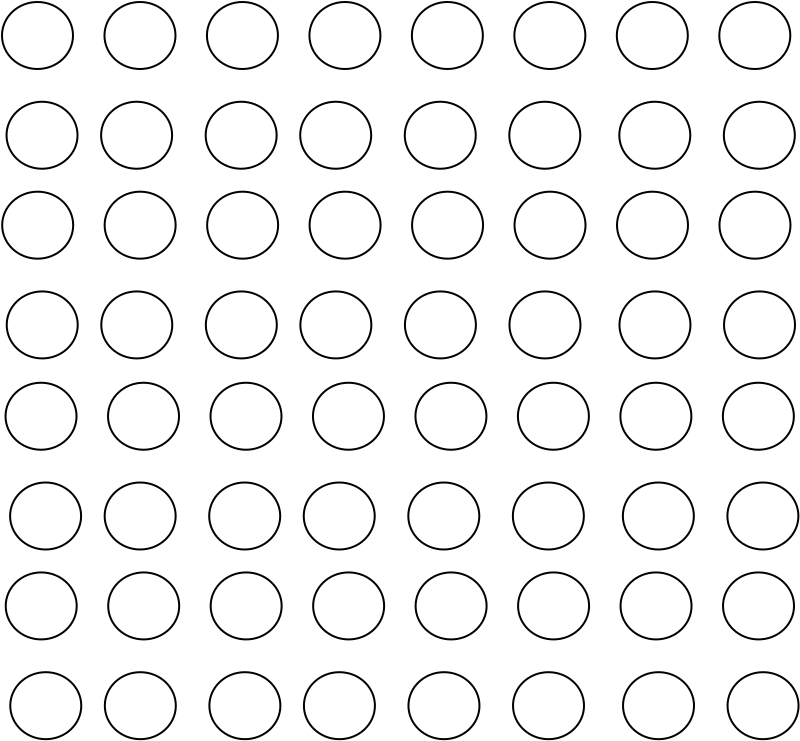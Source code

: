 <?xml version="1.0" encoding="UTF-8"?>
<dia:diagram xmlns:dia="http://www.lysator.liu.se/~alla/dia/">
  <dia:layer name="Background" visible="true" active="true">
    <dia:object type="Standard - Ellipse" version="0" id="O0">
      <dia:attribute name="obj_pos">
        <dia:point val="14.05,3.513"/>
      </dia:attribute>
      <dia:attribute name="obj_bb">
        <dia:rectangle val="14,3.462;17.65,6.912"/>
      </dia:attribute>
      <dia:attribute name="elem_corner">
        <dia:point val="14.05,3.513"/>
      </dia:attribute>
      <dia:attribute name="elem_width">
        <dia:real val="3.55"/>
      </dia:attribute>
      <dia:attribute name="elem_height">
        <dia:real val="3.35"/>
      </dia:attribute>
    </dia:object>
    <dia:object type="Standard - Ellipse" version="0" id="O1">
      <dia:attribute name="obj_pos">
        <dia:point val="19.174,3.513"/>
      </dia:attribute>
      <dia:attribute name="obj_bb">
        <dia:rectangle val="19.124,3.462;22.774,6.912"/>
      </dia:attribute>
      <dia:attribute name="elem_corner">
        <dia:point val="19.174,3.513"/>
      </dia:attribute>
      <dia:attribute name="elem_width">
        <dia:real val="3.55"/>
      </dia:attribute>
      <dia:attribute name="elem_height">
        <dia:real val="3.35"/>
      </dia:attribute>
    </dia:object>
    <dia:object type="Standard - Ellipse" version="0" id="O2">
      <dia:attribute name="obj_pos">
        <dia:point val="24.297,3.513"/>
      </dia:attribute>
      <dia:attribute name="obj_bb">
        <dia:rectangle val="24.247,3.462;27.897,6.912"/>
      </dia:attribute>
      <dia:attribute name="elem_corner">
        <dia:point val="24.297,3.513"/>
      </dia:attribute>
      <dia:attribute name="elem_width">
        <dia:real val="3.55"/>
      </dia:attribute>
      <dia:attribute name="elem_height">
        <dia:real val="3.35"/>
      </dia:attribute>
    </dia:object>
    <dia:object type="Standard - Ellipse" version="0" id="O3">
      <dia:attribute name="obj_pos">
        <dia:point val="29.421,3.513"/>
      </dia:attribute>
      <dia:attribute name="obj_bb">
        <dia:rectangle val="29.371,3.462;33.021,6.912"/>
      </dia:attribute>
      <dia:attribute name="elem_corner">
        <dia:point val="29.421,3.513"/>
      </dia:attribute>
      <dia:attribute name="elem_width">
        <dia:real val="3.55"/>
      </dia:attribute>
      <dia:attribute name="elem_height">
        <dia:real val="3.35"/>
      </dia:attribute>
    </dia:object>
    <dia:object type="Standard - Ellipse" version="0" id="O4">
      <dia:attribute name="obj_pos">
        <dia:point val="34.544,3.513"/>
      </dia:attribute>
      <dia:attribute name="obj_bb">
        <dia:rectangle val="34.494,3.462;38.144,6.912"/>
      </dia:attribute>
      <dia:attribute name="elem_corner">
        <dia:point val="34.544,3.513"/>
      </dia:attribute>
      <dia:attribute name="elem_width">
        <dia:real val="3.55"/>
      </dia:attribute>
      <dia:attribute name="elem_height">
        <dia:real val="3.35"/>
      </dia:attribute>
    </dia:object>
    <dia:object type="Standard - Ellipse" version="0" id="O5">
      <dia:attribute name="obj_pos">
        <dia:point val="39.668,3.513"/>
      </dia:attribute>
      <dia:attribute name="obj_bb">
        <dia:rectangle val="39.618,3.462;43.268,6.912"/>
      </dia:attribute>
      <dia:attribute name="elem_corner">
        <dia:point val="39.668,3.513"/>
      </dia:attribute>
      <dia:attribute name="elem_width">
        <dia:real val="3.55"/>
      </dia:attribute>
      <dia:attribute name="elem_height">
        <dia:real val="3.35"/>
      </dia:attribute>
    </dia:object>
    <dia:object type="Standard - Ellipse" version="0" id="O6">
      <dia:attribute name="obj_pos">
        <dia:point val="44.791,3.513"/>
      </dia:attribute>
      <dia:attribute name="obj_bb">
        <dia:rectangle val="44.741,3.462;48.391,6.912"/>
      </dia:attribute>
      <dia:attribute name="elem_corner">
        <dia:point val="44.791,3.513"/>
      </dia:attribute>
      <dia:attribute name="elem_width">
        <dia:real val="3.55"/>
      </dia:attribute>
      <dia:attribute name="elem_height">
        <dia:real val="3.35"/>
      </dia:attribute>
    </dia:object>
    <dia:object type="Standard - Ellipse" version="0" id="O7">
      <dia:attribute name="obj_pos">
        <dia:point val="49.915,3.513"/>
      </dia:attribute>
      <dia:attribute name="obj_bb">
        <dia:rectangle val="49.865,3.462;53.515,6.912"/>
      </dia:attribute>
      <dia:attribute name="elem_corner">
        <dia:point val="49.915,3.513"/>
      </dia:attribute>
      <dia:attribute name="elem_width">
        <dia:real val="3.55"/>
      </dia:attribute>
      <dia:attribute name="elem_height">
        <dia:real val="3.35"/>
      </dia:attribute>
    </dia:object>
    <dia:object type="Standard - Ellipse" version="0" id="O8">
      <dia:attribute name="obj_pos">
        <dia:point val="14.277,8.5"/>
      </dia:attribute>
      <dia:attribute name="obj_bb">
        <dia:rectangle val="14.227,8.45;17.878,11.9"/>
      </dia:attribute>
      <dia:attribute name="elem_corner">
        <dia:point val="14.277,8.5"/>
      </dia:attribute>
      <dia:attribute name="elem_width">
        <dia:real val="3.55"/>
      </dia:attribute>
      <dia:attribute name="elem_height">
        <dia:real val="3.35"/>
      </dia:attribute>
    </dia:object>
    <dia:object type="Standard - Ellipse" version="0" id="O9">
      <dia:attribute name="obj_pos">
        <dia:point val="19.005,8.5"/>
      </dia:attribute>
      <dia:attribute name="obj_bb">
        <dia:rectangle val="18.955,8.45;22.605,11.9"/>
      </dia:attribute>
      <dia:attribute name="elem_corner">
        <dia:point val="19.005,8.5"/>
      </dia:attribute>
      <dia:attribute name="elem_width">
        <dia:real val="3.55"/>
      </dia:attribute>
      <dia:attribute name="elem_height">
        <dia:real val="3.35"/>
      </dia:attribute>
    </dia:object>
    <dia:object type="Standard - Ellipse" version="0" id="O10">
      <dia:attribute name="obj_pos">
        <dia:point val="24.233,8.5"/>
      </dia:attribute>
      <dia:attribute name="obj_bb">
        <dia:rectangle val="24.183,8.45;27.832,11.9"/>
      </dia:attribute>
      <dia:attribute name="elem_corner">
        <dia:point val="24.233,8.5"/>
      </dia:attribute>
      <dia:attribute name="elem_width">
        <dia:real val="3.55"/>
      </dia:attribute>
      <dia:attribute name="elem_height">
        <dia:real val="3.35"/>
      </dia:attribute>
    </dia:object>
    <dia:object type="Standard - Ellipse" version="0" id="O11">
      <dia:attribute name="obj_pos">
        <dia:point val="28.96,8.5"/>
      </dia:attribute>
      <dia:attribute name="obj_bb">
        <dia:rectangle val="28.91,8.45;32.56,11.9"/>
      </dia:attribute>
      <dia:attribute name="elem_corner">
        <dia:point val="28.96,8.5"/>
      </dia:attribute>
      <dia:attribute name="elem_width">
        <dia:real val="3.55"/>
      </dia:attribute>
      <dia:attribute name="elem_height">
        <dia:real val="3.35"/>
      </dia:attribute>
    </dia:object>
    <dia:object type="Standard - Ellipse" version="0" id="O12">
      <dia:attribute name="obj_pos">
        <dia:point val="34.188,8.5"/>
      </dia:attribute>
      <dia:attribute name="obj_bb">
        <dia:rectangle val="34.138,8.45;37.788,11.9"/>
      </dia:attribute>
      <dia:attribute name="elem_corner">
        <dia:point val="34.188,8.5"/>
      </dia:attribute>
      <dia:attribute name="elem_width">
        <dia:real val="3.55"/>
      </dia:attribute>
      <dia:attribute name="elem_height">
        <dia:real val="3.35"/>
      </dia:attribute>
    </dia:object>
    <dia:object type="Standard - Ellipse" version="0" id="O13">
      <dia:attribute name="obj_pos">
        <dia:point val="39.415,8.5"/>
      </dia:attribute>
      <dia:attribute name="obj_bb">
        <dia:rectangle val="39.365,8.45;43.015,11.9"/>
      </dia:attribute>
      <dia:attribute name="elem_corner">
        <dia:point val="39.415,8.5"/>
      </dia:attribute>
      <dia:attribute name="elem_width">
        <dia:real val="3.55"/>
      </dia:attribute>
      <dia:attribute name="elem_height">
        <dia:real val="3.35"/>
      </dia:attribute>
    </dia:object>
    <dia:object type="Standard - Ellipse" version="0" id="O14">
      <dia:attribute name="obj_pos">
        <dia:point val="44.915,8.5"/>
      </dia:attribute>
      <dia:attribute name="obj_bb">
        <dia:rectangle val="44.865,8.45;48.515,11.9"/>
      </dia:attribute>
      <dia:attribute name="elem_corner">
        <dia:point val="44.915,8.5"/>
      </dia:attribute>
      <dia:attribute name="elem_width">
        <dia:real val="3.55"/>
      </dia:attribute>
      <dia:attribute name="elem_height">
        <dia:real val="3.35"/>
      </dia:attribute>
    </dia:object>
    <dia:object type="Standard - Ellipse" version="0" id="O15">
      <dia:attribute name="obj_pos">
        <dia:point val="50.142,8.5"/>
      </dia:attribute>
      <dia:attribute name="obj_bb">
        <dia:rectangle val="50.093,8.45;53.742,11.9"/>
      </dia:attribute>
      <dia:attribute name="elem_corner">
        <dia:point val="50.142,8.5"/>
      </dia:attribute>
      <dia:attribute name="elem_width">
        <dia:real val="3.55"/>
      </dia:attribute>
      <dia:attribute name="elem_height">
        <dia:real val="3.35"/>
      </dia:attribute>
    </dia:object>
    <dia:object type="Standard - Ellipse" version="0" id="O16">
      <dia:attribute name="obj_pos">
        <dia:point val="14.059,12.997"/>
      </dia:attribute>
      <dia:attribute name="obj_bb">
        <dia:rectangle val="14.008,12.947;17.659,16.397"/>
      </dia:attribute>
      <dia:attribute name="elem_corner">
        <dia:point val="14.059,12.997"/>
      </dia:attribute>
      <dia:attribute name="elem_width">
        <dia:real val="3.55"/>
      </dia:attribute>
      <dia:attribute name="elem_height">
        <dia:real val="3.35"/>
      </dia:attribute>
    </dia:object>
    <dia:object type="Standard - Ellipse" version="0" id="O17">
      <dia:attribute name="obj_pos">
        <dia:point val="19.182,12.997"/>
      </dia:attribute>
      <dia:attribute name="obj_bb">
        <dia:rectangle val="19.132,12.947;22.782,16.397"/>
      </dia:attribute>
      <dia:attribute name="elem_corner">
        <dia:point val="19.182,12.997"/>
      </dia:attribute>
      <dia:attribute name="elem_width">
        <dia:real val="3.55"/>
      </dia:attribute>
      <dia:attribute name="elem_height">
        <dia:real val="3.35"/>
      </dia:attribute>
    </dia:object>
    <dia:object type="Standard - Ellipse" version="0" id="O18">
      <dia:attribute name="obj_pos">
        <dia:point val="24.306,12.997"/>
      </dia:attribute>
      <dia:attribute name="obj_bb">
        <dia:rectangle val="24.256,12.947;27.906,16.397"/>
      </dia:attribute>
      <dia:attribute name="elem_corner">
        <dia:point val="24.306,12.997"/>
      </dia:attribute>
      <dia:attribute name="elem_width">
        <dia:real val="3.55"/>
      </dia:attribute>
      <dia:attribute name="elem_height">
        <dia:real val="3.35"/>
      </dia:attribute>
    </dia:object>
    <dia:object type="Standard - Ellipse" version="0" id="O19">
      <dia:attribute name="obj_pos">
        <dia:point val="29.429,12.997"/>
      </dia:attribute>
      <dia:attribute name="obj_bb">
        <dia:rectangle val="29.379,12.947;33.029,16.397"/>
      </dia:attribute>
      <dia:attribute name="elem_corner">
        <dia:point val="29.429,12.997"/>
      </dia:attribute>
      <dia:attribute name="elem_width">
        <dia:real val="3.55"/>
      </dia:attribute>
      <dia:attribute name="elem_height">
        <dia:real val="3.35"/>
      </dia:attribute>
    </dia:object>
    <dia:object type="Standard - Ellipse" version="0" id="O20">
      <dia:attribute name="obj_pos">
        <dia:point val="34.553,12.997"/>
      </dia:attribute>
      <dia:attribute name="obj_bb">
        <dia:rectangle val="34.503,12.947;38.153,16.397"/>
      </dia:attribute>
      <dia:attribute name="elem_corner">
        <dia:point val="34.553,12.997"/>
      </dia:attribute>
      <dia:attribute name="elem_width">
        <dia:real val="3.55"/>
      </dia:attribute>
      <dia:attribute name="elem_height">
        <dia:real val="3.35"/>
      </dia:attribute>
    </dia:object>
    <dia:object type="Standard - Ellipse" version="0" id="O21">
      <dia:attribute name="obj_pos">
        <dia:point val="39.676,12.997"/>
      </dia:attribute>
      <dia:attribute name="obj_bb">
        <dia:rectangle val="39.626,12.947;43.276,16.397"/>
      </dia:attribute>
      <dia:attribute name="elem_corner">
        <dia:point val="39.676,12.997"/>
      </dia:attribute>
      <dia:attribute name="elem_width">
        <dia:real val="3.55"/>
      </dia:attribute>
      <dia:attribute name="elem_height">
        <dia:real val="3.35"/>
      </dia:attribute>
    </dia:object>
    <dia:object type="Standard - Ellipse" version="0" id="O22">
      <dia:attribute name="obj_pos">
        <dia:point val="44.8,12.997"/>
      </dia:attribute>
      <dia:attribute name="obj_bb">
        <dia:rectangle val="44.75,12.947;48.4,16.397"/>
      </dia:attribute>
      <dia:attribute name="elem_corner">
        <dia:point val="44.8,12.997"/>
      </dia:attribute>
      <dia:attribute name="elem_width">
        <dia:real val="3.55"/>
      </dia:attribute>
      <dia:attribute name="elem_height">
        <dia:real val="3.35"/>
      </dia:attribute>
    </dia:object>
    <dia:object type="Standard - Ellipse" version="0" id="O23">
      <dia:attribute name="obj_pos">
        <dia:point val="49.923,12.997"/>
      </dia:attribute>
      <dia:attribute name="obj_bb">
        <dia:rectangle val="49.873,12.947;53.523,16.397"/>
      </dia:attribute>
      <dia:attribute name="elem_corner">
        <dia:point val="49.923,12.997"/>
      </dia:attribute>
      <dia:attribute name="elem_width">
        <dia:real val="3.55"/>
      </dia:attribute>
      <dia:attribute name="elem_height">
        <dia:real val="3.35"/>
      </dia:attribute>
    </dia:object>
    <dia:object type="Standard - Ellipse" version="0" id="O24">
      <dia:attribute name="obj_pos">
        <dia:point val="14.286,17.984"/>
      </dia:attribute>
      <dia:attribute name="obj_bb">
        <dia:rectangle val="14.236,17.934;17.886,21.384"/>
      </dia:attribute>
      <dia:attribute name="elem_corner">
        <dia:point val="14.286,17.984"/>
      </dia:attribute>
      <dia:attribute name="elem_width">
        <dia:real val="3.55"/>
      </dia:attribute>
      <dia:attribute name="elem_height">
        <dia:real val="3.35"/>
      </dia:attribute>
    </dia:object>
    <dia:object type="Standard - Ellipse" version="0" id="O25">
      <dia:attribute name="obj_pos">
        <dia:point val="19.014,17.984"/>
      </dia:attribute>
      <dia:attribute name="obj_bb">
        <dia:rectangle val="18.963,17.934;22.613,21.384"/>
      </dia:attribute>
      <dia:attribute name="elem_corner">
        <dia:point val="19.014,17.984"/>
      </dia:attribute>
      <dia:attribute name="elem_width">
        <dia:real val="3.55"/>
      </dia:attribute>
      <dia:attribute name="elem_height">
        <dia:real val="3.35"/>
      </dia:attribute>
    </dia:object>
    <dia:object type="Standard - Ellipse" version="0" id="O26">
      <dia:attribute name="obj_pos">
        <dia:point val="24.241,17.984"/>
      </dia:attribute>
      <dia:attribute name="obj_bb">
        <dia:rectangle val="24.191,17.934;27.841,21.384"/>
      </dia:attribute>
      <dia:attribute name="elem_corner">
        <dia:point val="24.241,17.984"/>
      </dia:attribute>
      <dia:attribute name="elem_width">
        <dia:real val="3.55"/>
      </dia:attribute>
      <dia:attribute name="elem_height">
        <dia:real val="3.35"/>
      </dia:attribute>
    </dia:object>
    <dia:object type="Standard - Ellipse" version="0" id="O27">
      <dia:attribute name="obj_pos">
        <dia:point val="28.968,17.984"/>
      </dia:attribute>
      <dia:attribute name="obj_bb">
        <dia:rectangle val="28.919,17.934;32.569,21.384"/>
      </dia:attribute>
      <dia:attribute name="elem_corner">
        <dia:point val="28.968,17.984"/>
      </dia:attribute>
      <dia:attribute name="elem_width">
        <dia:real val="3.55"/>
      </dia:attribute>
      <dia:attribute name="elem_height">
        <dia:real val="3.35"/>
      </dia:attribute>
    </dia:object>
    <dia:object type="Standard - Ellipse" version="0" id="O28">
      <dia:attribute name="obj_pos">
        <dia:point val="34.196,17.984"/>
      </dia:attribute>
      <dia:attribute name="obj_bb">
        <dia:rectangle val="34.146,17.934;37.796,21.384"/>
      </dia:attribute>
      <dia:attribute name="elem_corner">
        <dia:point val="34.196,17.984"/>
      </dia:attribute>
      <dia:attribute name="elem_width">
        <dia:real val="3.55"/>
      </dia:attribute>
      <dia:attribute name="elem_height">
        <dia:real val="3.35"/>
      </dia:attribute>
    </dia:object>
    <dia:object type="Standard - Ellipse" version="0" id="O29">
      <dia:attribute name="obj_pos">
        <dia:point val="39.423,17.984"/>
      </dia:attribute>
      <dia:attribute name="obj_bb">
        <dia:rectangle val="39.373,17.934;43.023,21.384"/>
      </dia:attribute>
      <dia:attribute name="elem_corner">
        <dia:point val="39.423,17.984"/>
      </dia:attribute>
      <dia:attribute name="elem_width">
        <dia:real val="3.55"/>
      </dia:attribute>
      <dia:attribute name="elem_height">
        <dia:real val="3.35"/>
      </dia:attribute>
    </dia:object>
    <dia:object type="Standard - Ellipse" version="0" id="O30">
      <dia:attribute name="obj_pos">
        <dia:point val="44.923,17.984"/>
      </dia:attribute>
      <dia:attribute name="obj_bb">
        <dia:rectangle val="44.873,17.934;48.523,21.384"/>
      </dia:attribute>
      <dia:attribute name="elem_corner">
        <dia:point val="44.923,17.984"/>
      </dia:attribute>
      <dia:attribute name="elem_width">
        <dia:real val="3.55"/>
      </dia:attribute>
      <dia:attribute name="elem_height">
        <dia:real val="3.35"/>
      </dia:attribute>
    </dia:object>
    <dia:object type="Standard - Ellipse" version="0" id="O31">
      <dia:attribute name="obj_pos">
        <dia:point val="50.151,17.984"/>
      </dia:attribute>
      <dia:attribute name="obj_bb">
        <dia:rectangle val="50.101,17.934;53.751,21.384"/>
      </dia:attribute>
      <dia:attribute name="elem_corner">
        <dia:point val="50.151,17.984"/>
      </dia:attribute>
      <dia:attribute name="elem_width">
        <dia:real val="3.55"/>
      </dia:attribute>
      <dia:attribute name="elem_height">
        <dia:real val="3.35"/>
      </dia:attribute>
    </dia:object>
    <dia:object type="Standard - Ellipse" version="0" id="O32">
      <dia:attribute name="obj_pos">
        <dia:point val="14.227,22.55"/>
      </dia:attribute>
      <dia:attribute name="obj_bb">
        <dia:rectangle val="14.178,22.5;17.828,25.95"/>
      </dia:attribute>
      <dia:attribute name="elem_corner">
        <dia:point val="14.227,22.55"/>
      </dia:attribute>
      <dia:attribute name="elem_width">
        <dia:real val="3.55"/>
      </dia:attribute>
      <dia:attribute name="elem_height">
        <dia:real val="3.35"/>
      </dia:attribute>
    </dia:object>
    <dia:object type="Standard - Ellipse" version="0" id="O33">
      <dia:attribute name="obj_pos">
        <dia:point val="19.351,22.55"/>
      </dia:attribute>
      <dia:attribute name="obj_bb">
        <dia:rectangle val="19.301,22.5;22.951,25.95"/>
      </dia:attribute>
      <dia:attribute name="elem_corner">
        <dia:point val="19.351,22.55"/>
      </dia:attribute>
      <dia:attribute name="elem_width">
        <dia:real val="3.55"/>
      </dia:attribute>
      <dia:attribute name="elem_height">
        <dia:real val="3.35"/>
      </dia:attribute>
    </dia:object>
    <dia:object type="Standard - Ellipse" version="0" id="O34">
      <dia:attribute name="obj_pos">
        <dia:point val="24.475,22.55"/>
      </dia:attribute>
      <dia:attribute name="obj_bb">
        <dia:rectangle val="24.425,22.5;28.075,25.95"/>
      </dia:attribute>
      <dia:attribute name="elem_corner">
        <dia:point val="24.475,22.55"/>
      </dia:attribute>
      <dia:attribute name="elem_width">
        <dia:real val="3.55"/>
      </dia:attribute>
      <dia:attribute name="elem_height">
        <dia:real val="3.35"/>
      </dia:attribute>
    </dia:object>
    <dia:object type="Standard - Ellipse" version="0" id="O35">
      <dia:attribute name="obj_pos">
        <dia:point val="29.598,22.55"/>
      </dia:attribute>
      <dia:attribute name="obj_bb">
        <dia:rectangle val="29.548,22.5;33.198,25.95"/>
      </dia:attribute>
      <dia:attribute name="elem_corner">
        <dia:point val="29.598,22.55"/>
      </dia:attribute>
      <dia:attribute name="elem_width">
        <dia:real val="3.55"/>
      </dia:attribute>
      <dia:attribute name="elem_height">
        <dia:real val="3.35"/>
      </dia:attribute>
    </dia:object>
    <dia:object type="Standard - Ellipse" version="0" id="O36">
      <dia:attribute name="obj_pos">
        <dia:point val="34.722,22.55"/>
      </dia:attribute>
      <dia:attribute name="obj_bb">
        <dia:rectangle val="34.672,22.5;38.322,25.95"/>
      </dia:attribute>
      <dia:attribute name="elem_corner">
        <dia:point val="34.722,22.55"/>
      </dia:attribute>
      <dia:attribute name="elem_width">
        <dia:real val="3.55"/>
      </dia:attribute>
      <dia:attribute name="elem_height">
        <dia:real val="3.35"/>
      </dia:attribute>
    </dia:object>
    <dia:object type="Standard - Ellipse" version="0" id="O37">
      <dia:attribute name="obj_pos">
        <dia:point val="39.845,22.55"/>
      </dia:attribute>
      <dia:attribute name="obj_bb">
        <dia:rectangle val="39.795,22.5;43.445,25.95"/>
      </dia:attribute>
      <dia:attribute name="elem_corner">
        <dia:point val="39.845,22.55"/>
      </dia:attribute>
      <dia:attribute name="elem_width">
        <dia:real val="3.55"/>
      </dia:attribute>
      <dia:attribute name="elem_height">
        <dia:real val="3.35"/>
      </dia:attribute>
    </dia:object>
    <dia:object type="Standard - Ellipse" version="0" id="O38">
      <dia:attribute name="obj_pos">
        <dia:point val="44.969,22.55"/>
      </dia:attribute>
      <dia:attribute name="obj_bb">
        <dia:rectangle val="44.919,22.5;48.569,25.95"/>
      </dia:attribute>
      <dia:attribute name="elem_corner">
        <dia:point val="44.969,22.55"/>
      </dia:attribute>
      <dia:attribute name="elem_width">
        <dia:real val="3.55"/>
      </dia:attribute>
      <dia:attribute name="elem_height">
        <dia:real val="3.35"/>
      </dia:attribute>
    </dia:object>
    <dia:object type="Standard - Ellipse" version="0" id="O39">
      <dia:attribute name="obj_pos">
        <dia:point val="50.093,22.55"/>
      </dia:attribute>
      <dia:attribute name="obj_bb">
        <dia:rectangle val="50.042,22.5;53.693,25.95"/>
      </dia:attribute>
      <dia:attribute name="elem_corner">
        <dia:point val="50.093,22.55"/>
      </dia:attribute>
      <dia:attribute name="elem_width">
        <dia:real val="3.55"/>
      </dia:attribute>
      <dia:attribute name="elem_height">
        <dia:real val="3.35"/>
      </dia:attribute>
    </dia:object>
    <dia:object type="Standard - Ellipse" version="0" id="O40">
      <dia:attribute name="obj_pos">
        <dia:point val="14.455,27.538"/>
      </dia:attribute>
      <dia:attribute name="obj_bb">
        <dia:rectangle val="14.405,27.488;18.055,30.938"/>
      </dia:attribute>
      <dia:attribute name="elem_corner">
        <dia:point val="14.455,27.538"/>
      </dia:attribute>
      <dia:attribute name="elem_width">
        <dia:real val="3.55"/>
      </dia:attribute>
      <dia:attribute name="elem_height">
        <dia:real val="3.35"/>
      </dia:attribute>
    </dia:object>
    <dia:object type="Standard - Ellipse" version="0" id="O41">
      <dia:attribute name="obj_pos">
        <dia:point val="19.183,27.538"/>
      </dia:attribute>
      <dia:attribute name="obj_bb">
        <dia:rectangle val="19.133,27.488;22.782,30.938"/>
      </dia:attribute>
      <dia:attribute name="elem_corner">
        <dia:point val="19.183,27.538"/>
      </dia:attribute>
      <dia:attribute name="elem_width">
        <dia:real val="3.55"/>
      </dia:attribute>
      <dia:attribute name="elem_height">
        <dia:real val="3.35"/>
      </dia:attribute>
    </dia:object>
    <dia:object type="Standard - Ellipse" version="0" id="O42">
      <dia:attribute name="obj_pos">
        <dia:point val="24.41,27.538"/>
      </dia:attribute>
      <dia:attribute name="obj_bb">
        <dia:rectangle val="24.36,27.488;28.01,30.938"/>
      </dia:attribute>
      <dia:attribute name="elem_corner">
        <dia:point val="24.41,27.538"/>
      </dia:attribute>
      <dia:attribute name="elem_width">
        <dia:real val="3.55"/>
      </dia:attribute>
      <dia:attribute name="elem_height">
        <dia:real val="3.35"/>
      </dia:attribute>
    </dia:object>
    <dia:object type="Standard - Ellipse" version="0" id="O43">
      <dia:attribute name="obj_pos">
        <dia:point val="29.137,27.538"/>
      </dia:attribute>
      <dia:attribute name="obj_bb">
        <dia:rectangle val="29.087,27.488;32.737,30.938"/>
      </dia:attribute>
      <dia:attribute name="elem_corner">
        <dia:point val="29.137,27.538"/>
      </dia:attribute>
      <dia:attribute name="elem_width">
        <dia:real val="3.55"/>
      </dia:attribute>
      <dia:attribute name="elem_height">
        <dia:real val="3.35"/>
      </dia:attribute>
    </dia:object>
    <dia:object type="Standard - Ellipse" version="0" id="O44">
      <dia:attribute name="obj_pos">
        <dia:point val="34.365,27.538"/>
      </dia:attribute>
      <dia:attribute name="obj_bb">
        <dia:rectangle val="34.315,27.488;37.965,30.938"/>
      </dia:attribute>
      <dia:attribute name="elem_corner">
        <dia:point val="34.365,27.538"/>
      </dia:attribute>
      <dia:attribute name="elem_width">
        <dia:real val="3.55"/>
      </dia:attribute>
      <dia:attribute name="elem_height">
        <dia:real val="3.35"/>
      </dia:attribute>
    </dia:object>
    <dia:object type="Standard - Ellipse" version="0" id="O45">
      <dia:attribute name="obj_pos">
        <dia:point val="39.593,27.538"/>
      </dia:attribute>
      <dia:attribute name="obj_bb">
        <dia:rectangle val="39.542,27.488;43.193,30.938"/>
      </dia:attribute>
      <dia:attribute name="elem_corner">
        <dia:point val="39.593,27.538"/>
      </dia:attribute>
      <dia:attribute name="elem_width">
        <dia:real val="3.55"/>
      </dia:attribute>
      <dia:attribute name="elem_height">
        <dia:real val="3.35"/>
      </dia:attribute>
    </dia:object>
    <dia:object type="Standard - Ellipse" version="0" id="O46">
      <dia:attribute name="obj_pos">
        <dia:point val="45.093,27.538"/>
      </dia:attribute>
      <dia:attribute name="obj_bb">
        <dia:rectangle val="45.042,27.488;48.693,30.938"/>
      </dia:attribute>
      <dia:attribute name="elem_corner">
        <dia:point val="45.093,27.538"/>
      </dia:attribute>
      <dia:attribute name="elem_width">
        <dia:real val="3.55"/>
      </dia:attribute>
      <dia:attribute name="elem_height">
        <dia:real val="3.35"/>
      </dia:attribute>
    </dia:object>
    <dia:object type="Standard - Ellipse" version="0" id="O47">
      <dia:attribute name="obj_pos">
        <dia:point val="50.32,27.538"/>
      </dia:attribute>
      <dia:attribute name="obj_bb">
        <dia:rectangle val="50.27,27.488;53.92,30.938"/>
      </dia:attribute>
      <dia:attribute name="elem_corner">
        <dia:point val="50.32,27.538"/>
      </dia:attribute>
      <dia:attribute name="elem_width">
        <dia:real val="3.55"/>
      </dia:attribute>
      <dia:attribute name="elem_height">
        <dia:real val="3.35"/>
      </dia:attribute>
    </dia:object>
    <dia:object type="Standard - Ellipse" version="0" id="O48">
      <dia:attribute name="obj_pos">
        <dia:point val="14.236,32.034"/>
      </dia:attribute>
      <dia:attribute name="obj_bb">
        <dia:rectangle val="14.186,31.984;17.836,35.434"/>
      </dia:attribute>
      <dia:attribute name="elem_corner">
        <dia:point val="14.236,32.034"/>
      </dia:attribute>
      <dia:attribute name="elem_width">
        <dia:real val="3.55"/>
      </dia:attribute>
      <dia:attribute name="elem_height">
        <dia:real val="3.35"/>
      </dia:attribute>
    </dia:object>
    <dia:object type="Standard - Ellipse" version="0" id="O49">
      <dia:attribute name="obj_pos">
        <dia:point val="19.36,32.034"/>
      </dia:attribute>
      <dia:attribute name="obj_bb">
        <dia:rectangle val="19.309,31.984;22.959,35.434"/>
      </dia:attribute>
      <dia:attribute name="elem_corner">
        <dia:point val="19.36,32.034"/>
      </dia:attribute>
      <dia:attribute name="elem_width">
        <dia:real val="3.55"/>
      </dia:attribute>
      <dia:attribute name="elem_height">
        <dia:real val="3.35"/>
      </dia:attribute>
    </dia:object>
    <dia:object type="Standard - Ellipse" version="0" id="O50">
      <dia:attribute name="obj_pos">
        <dia:point val="24.483,32.034"/>
      </dia:attribute>
      <dia:attribute name="obj_bb">
        <dia:rectangle val="24.433,31.984;28.083,35.434"/>
      </dia:attribute>
      <dia:attribute name="elem_corner">
        <dia:point val="24.483,32.034"/>
      </dia:attribute>
      <dia:attribute name="elem_width">
        <dia:real val="3.55"/>
      </dia:attribute>
      <dia:attribute name="elem_height">
        <dia:real val="3.35"/>
      </dia:attribute>
    </dia:object>
    <dia:object type="Standard - Ellipse" version="0" id="O51">
      <dia:attribute name="obj_pos">
        <dia:point val="29.607,32.034"/>
      </dia:attribute>
      <dia:attribute name="obj_bb">
        <dia:rectangle val="29.557,31.984;33.207,35.434"/>
      </dia:attribute>
      <dia:attribute name="elem_corner">
        <dia:point val="29.607,32.034"/>
      </dia:attribute>
      <dia:attribute name="elem_width">
        <dia:real val="3.55"/>
      </dia:attribute>
      <dia:attribute name="elem_height">
        <dia:real val="3.35"/>
      </dia:attribute>
    </dia:object>
    <dia:object type="Standard - Ellipse" version="0" id="O52">
      <dia:attribute name="obj_pos">
        <dia:point val="34.73,32.034"/>
      </dia:attribute>
      <dia:attribute name="obj_bb">
        <dia:rectangle val="34.68,31.984;38.33,35.434"/>
      </dia:attribute>
      <dia:attribute name="elem_corner">
        <dia:point val="34.73,32.034"/>
      </dia:attribute>
      <dia:attribute name="elem_width">
        <dia:real val="3.55"/>
      </dia:attribute>
      <dia:attribute name="elem_height">
        <dia:real val="3.35"/>
      </dia:attribute>
    </dia:object>
    <dia:object type="Standard - Ellipse" version="0" id="O53">
      <dia:attribute name="obj_pos">
        <dia:point val="39.854,32.034"/>
      </dia:attribute>
      <dia:attribute name="obj_bb">
        <dia:rectangle val="39.804,31.984;43.454,35.434"/>
      </dia:attribute>
      <dia:attribute name="elem_corner">
        <dia:point val="39.854,32.034"/>
      </dia:attribute>
      <dia:attribute name="elem_width">
        <dia:real val="3.55"/>
      </dia:attribute>
      <dia:attribute name="elem_height">
        <dia:real val="3.35"/>
      </dia:attribute>
    </dia:object>
    <dia:object type="Standard - Ellipse" version="0" id="O54">
      <dia:attribute name="obj_pos">
        <dia:point val="44.977,32.034"/>
      </dia:attribute>
      <dia:attribute name="obj_bb">
        <dia:rectangle val="44.927,31.984;48.577,35.434"/>
      </dia:attribute>
      <dia:attribute name="elem_corner">
        <dia:point val="44.977,32.034"/>
      </dia:attribute>
      <dia:attribute name="elem_width">
        <dia:real val="3.55"/>
      </dia:attribute>
      <dia:attribute name="elem_height">
        <dia:real val="3.35"/>
      </dia:attribute>
    </dia:object>
    <dia:object type="Standard - Ellipse" version="0" id="O55">
      <dia:attribute name="obj_pos">
        <dia:point val="50.101,32.034"/>
      </dia:attribute>
      <dia:attribute name="obj_bb">
        <dia:rectangle val="50.051,31.984;53.701,35.434"/>
      </dia:attribute>
      <dia:attribute name="elem_corner">
        <dia:point val="50.101,32.034"/>
      </dia:attribute>
      <dia:attribute name="elem_width">
        <dia:real val="3.55"/>
      </dia:attribute>
      <dia:attribute name="elem_height">
        <dia:real val="3.35"/>
      </dia:attribute>
    </dia:object>
    <dia:object type="Standard - Ellipse" version="0" id="O56">
      <dia:attribute name="obj_pos">
        <dia:point val="14.463,37.022"/>
      </dia:attribute>
      <dia:attribute name="obj_bb">
        <dia:rectangle val="14.414,36.972;18.064,40.422"/>
      </dia:attribute>
      <dia:attribute name="elem_corner">
        <dia:point val="14.463,37.022"/>
      </dia:attribute>
      <dia:attribute name="elem_width">
        <dia:real val="3.55"/>
      </dia:attribute>
      <dia:attribute name="elem_height">
        <dia:real val="3.35"/>
      </dia:attribute>
    </dia:object>
    <dia:object type="Standard - Ellipse" version="0" id="O57">
      <dia:attribute name="obj_pos">
        <dia:point val="19.191,37.022"/>
      </dia:attribute>
      <dia:attribute name="obj_bb">
        <dia:rectangle val="19.141,36.972;22.791,40.422"/>
      </dia:attribute>
      <dia:attribute name="elem_corner">
        <dia:point val="19.191,37.022"/>
      </dia:attribute>
      <dia:attribute name="elem_width">
        <dia:real val="3.55"/>
      </dia:attribute>
      <dia:attribute name="elem_height">
        <dia:real val="3.35"/>
      </dia:attribute>
    </dia:object>
    <dia:object type="Standard - Ellipse" version="0" id="O58">
      <dia:attribute name="obj_pos">
        <dia:point val="24.419,37.022"/>
      </dia:attribute>
      <dia:attribute name="obj_bb">
        <dia:rectangle val="24.369,36.972;28.018,40.422"/>
      </dia:attribute>
      <dia:attribute name="elem_corner">
        <dia:point val="24.419,37.022"/>
      </dia:attribute>
      <dia:attribute name="elem_width">
        <dia:real val="3.55"/>
      </dia:attribute>
      <dia:attribute name="elem_height">
        <dia:real val="3.35"/>
      </dia:attribute>
    </dia:object>
    <dia:object type="Standard - Ellipse" version="0" id="O59">
      <dia:attribute name="obj_pos">
        <dia:point val="29.146,37.022"/>
      </dia:attribute>
      <dia:attribute name="obj_bb">
        <dia:rectangle val="29.096,36.972;32.746,40.422"/>
      </dia:attribute>
      <dia:attribute name="elem_corner">
        <dia:point val="29.146,37.022"/>
      </dia:attribute>
      <dia:attribute name="elem_width">
        <dia:real val="3.55"/>
      </dia:attribute>
      <dia:attribute name="elem_height">
        <dia:real val="3.35"/>
      </dia:attribute>
    </dia:object>
    <dia:object type="Standard - Ellipse" version="0" id="O60">
      <dia:attribute name="obj_pos">
        <dia:point val="34.373,37.022"/>
      </dia:attribute>
      <dia:attribute name="obj_bb">
        <dia:rectangle val="34.324,36.972;37.974,40.422"/>
      </dia:attribute>
      <dia:attribute name="elem_corner">
        <dia:point val="34.373,37.022"/>
      </dia:attribute>
      <dia:attribute name="elem_width">
        <dia:real val="3.55"/>
      </dia:attribute>
      <dia:attribute name="elem_height">
        <dia:real val="3.35"/>
      </dia:attribute>
    </dia:object>
    <dia:object type="Standard - Ellipse" version="0" id="O61">
      <dia:attribute name="obj_pos">
        <dia:point val="39.601,37.022"/>
      </dia:attribute>
      <dia:attribute name="obj_bb">
        <dia:rectangle val="39.551,36.972;43.201,40.422"/>
      </dia:attribute>
      <dia:attribute name="elem_corner">
        <dia:point val="39.601,37.022"/>
      </dia:attribute>
      <dia:attribute name="elem_width">
        <dia:real val="3.55"/>
      </dia:attribute>
      <dia:attribute name="elem_height">
        <dia:real val="3.35"/>
      </dia:attribute>
    </dia:object>
    <dia:object type="Standard - Ellipse" version="0" id="O62">
      <dia:attribute name="obj_pos">
        <dia:point val="45.101,37.022"/>
      </dia:attribute>
      <dia:attribute name="obj_bb">
        <dia:rectangle val="45.051,36.972;48.701,40.422"/>
      </dia:attribute>
      <dia:attribute name="elem_corner">
        <dia:point val="45.101,37.022"/>
      </dia:attribute>
      <dia:attribute name="elem_width">
        <dia:real val="3.55"/>
      </dia:attribute>
      <dia:attribute name="elem_height">
        <dia:real val="3.35"/>
      </dia:attribute>
    </dia:object>
    <dia:object type="Standard - Ellipse" version="0" id="O63">
      <dia:attribute name="obj_pos">
        <dia:point val="50.328,37.022"/>
      </dia:attribute>
      <dia:attribute name="obj_bb">
        <dia:rectangle val="50.279,36.972;53.928,40.422"/>
      </dia:attribute>
      <dia:attribute name="elem_corner">
        <dia:point val="50.328,37.022"/>
      </dia:attribute>
      <dia:attribute name="elem_width">
        <dia:real val="3.55"/>
      </dia:attribute>
      <dia:attribute name="elem_height">
        <dia:real val="3.35"/>
      </dia:attribute>
    </dia:object>
  </dia:layer>
</dia:diagram>
